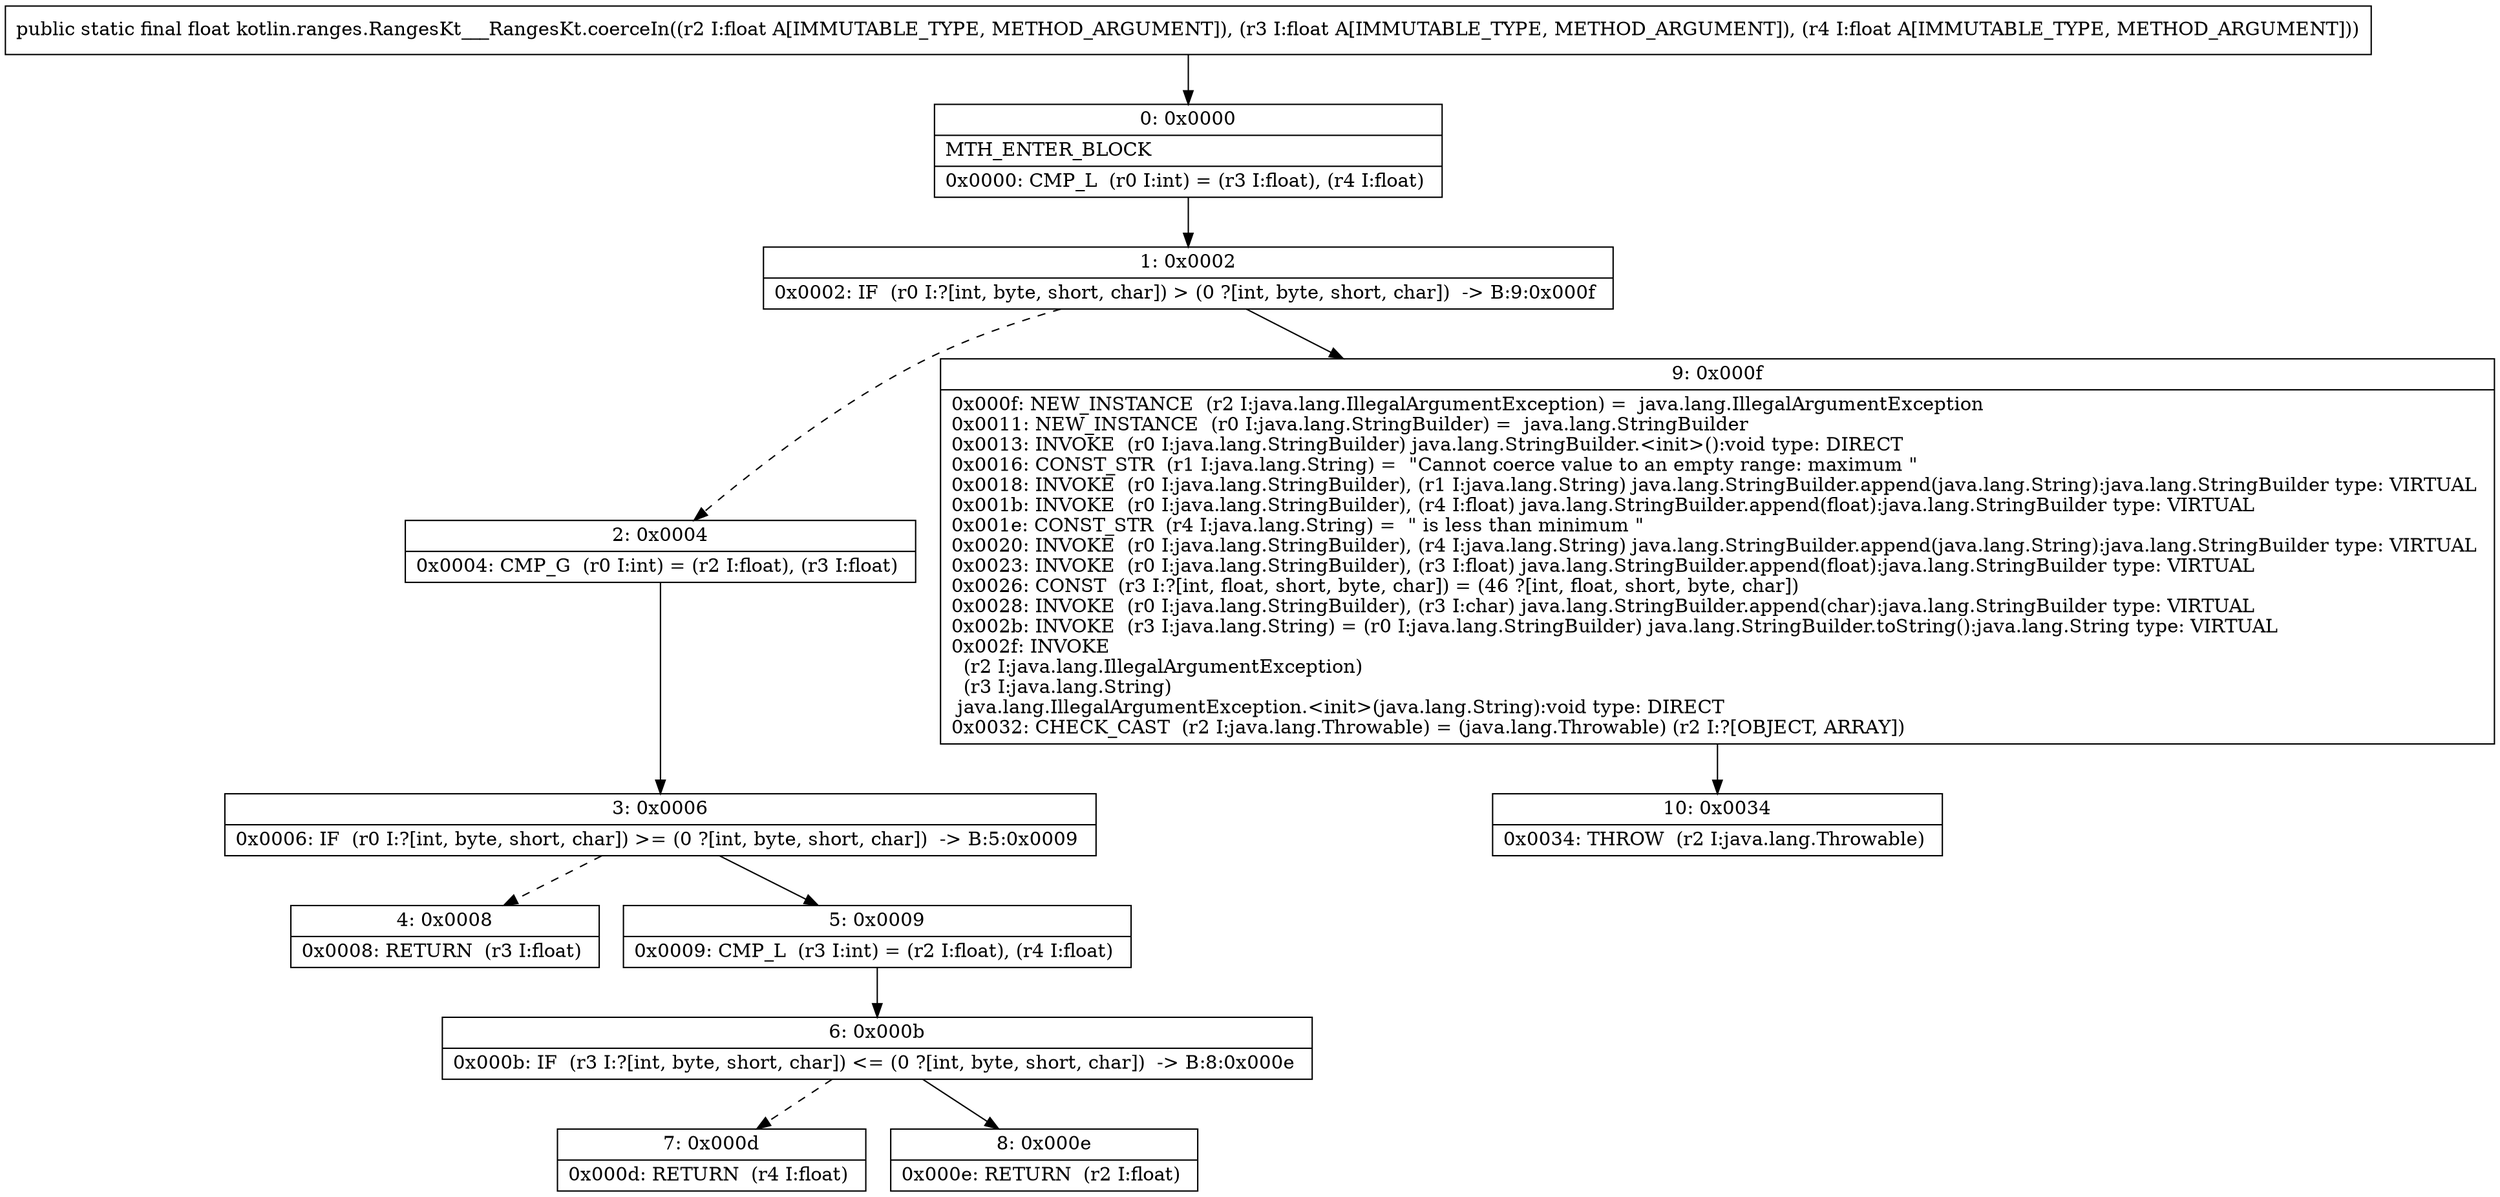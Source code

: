 digraph "CFG forkotlin.ranges.RangesKt___RangesKt.coerceIn(FFF)F" {
Node_0 [shape=record,label="{0\:\ 0x0000|MTH_ENTER_BLOCK\l|0x0000: CMP_L  (r0 I:int) = (r3 I:float), (r4 I:float) \l}"];
Node_1 [shape=record,label="{1\:\ 0x0002|0x0002: IF  (r0 I:?[int, byte, short, char]) \> (0 ?[int, byte, short, char])  \-\> B:9:0x000f \l}"];
Node_2 [shape=record,label="{2\:\ 0x0004|0x0004: CMP_G  (r0 I:int) = (r2 I:float), (r3 I:float) \l}"];
Node_3 [shape=record,label="{3\:\ 0x0006|0x0006: IF  (r0 I:?[int, byte, short, char]) \>= (0 ?[int, byte, short, char])  \-\> B:5:0x0009 \l}"];
Node_4 [shape=record,label="{4\:\ 0x0008|0x0008: RETURN  (r3 I:float) \l}"];
Node_5 [shape=record,label="{5\:\ 0x0009|0x0009: CMP_L  (r3 I:int) = (r2 I:float), (r4 I:float) \l}"];
Node_6 [shape=record,label="{6\:\ 0x000b|0x000b: IF  (r3 I:?[int, byte, short, char]) \<= (0 ?[int, byte, short, char])  \-\> B:8:0x000e \l}"];
Node_7 [shape=record,label="{7\:\ 0x000d|0x000d: RETURN  (r4 I:float) \l}"];
Node_8 [shape=record,label="{8\:\ 0x000e|0x000e: RETURN  (r2 I:float) \l}"];
Node_9 [shape=record,label="{9\:\ 0x000f|0x000f: NEW_INSTANCE  (r2 I:java.lang.IllegalArgumentException) =  java.lang.IllegalArgumentException \l0x0011: NEW_INSTANCE  (r0 I:java.lang.StringBuilder) =  java.lang.StringBuilder \l0x0013: INVOKE  (r0 I:java.lang.StringBuilder) java.lang.StringBuilder.\<init\>():void type: DIRECT \l0x0016: CONST_STR  (r1 I:java.lang.String) =  \"Cannot coerce value to an empty range: maximum \" \l0x0018: INVOKE  (r0 I:java.lang.StringBuilder), (r1 I:java.lang.String) java.lang.StringBuilder.append(java.lang.String):java.lang.StringBuilder type: VIRTUAL \l0x001b: INVOKE  (r0 I:java.lang.StringBuilder), (r4 I:float) java.lang.StringBuilder.append(float):java.lang.StringBuilder type: VIRTUAL \l0x001e: CONST_STR  (r4 I:java.lang.String) =  \" is less than minimum \" \l0x0020: INVOKE  (r0 I:java.lang.StringBuilder), (r4 I:java.lang.String) java.lang.StringBuilder.append(java.lang.String):java.lang.StringBuilder type: VIRTUAL \l0x0023: INVOKE  (r0 I:java.lang.StringBuilder), (r3 I:float) java.lang.StringBuilder.append(float):java.lang.StringBuilder type: VIRTUAL \l0x0026: CONST  (r3 I:?[int, float, short, byte, char]) = (46 ?[int, float, short, byte, char]) \l0x0028: INVOKE  (r0 I:java.lang.StringBuilder), (r3 I:char) java.lang.StringBuilder.append(char):java.lang.StringBuilder type: VIRTUAL \l0x002b: INVOKE  (r3 I:java.lang.String) = (r0 I:java.lang.StringBuilder) java.lang.StringBuilder.toString():java.lang.String type: VIRTUAL \l0x002f: INVOKE  \l  (r2 I:java.lang.IllegalArgumentException)\l  (r3 I:java.lang.String)\l java.lang.IllegalArgumentException.\<init\>(java.lang.String):void type: DIRECT \l0x0032: CHECK_CAST  (r2 I:java.lang.Throwable) = (java.lang.Throwable) (r2 I:?[OBJECT, ARRAY]) \l}"];
Node_10 [shape=record,label="{10\:\ 0x0034|0x0034: THROW  (r2 I:java.lang.Throwable) \l}"];
MethodNode[shape=record,label="{public static final float kotlin.ranges.RangesKt___RangesKt.coerceIn((r2 I:float A[IMMUTABLE_TYPE, METHOD_ARGUMENT]), (r3 I:float A[IMMUTABLE_TYPE, METHOD_ARGUMENT]), (r4 I:float A[IMMUTABLE_TYPE, METHOD_ARGUMENT])) }"];
MethodNode -> Node_0;
Node_0 -> Node_1;
Node_1 -> Node_2[style=dashed];
Node_1 -> Node_9;
Node_2 -> Node_3;
Node_3 -> Node_4[style=dashed];
Node_3 -> Node_5;
Node_5 -> Node_6;
Node_6 -> Node_7[style=dashed];
Node_6 -> Node_8;
Node_9 -> Node_10;
}

